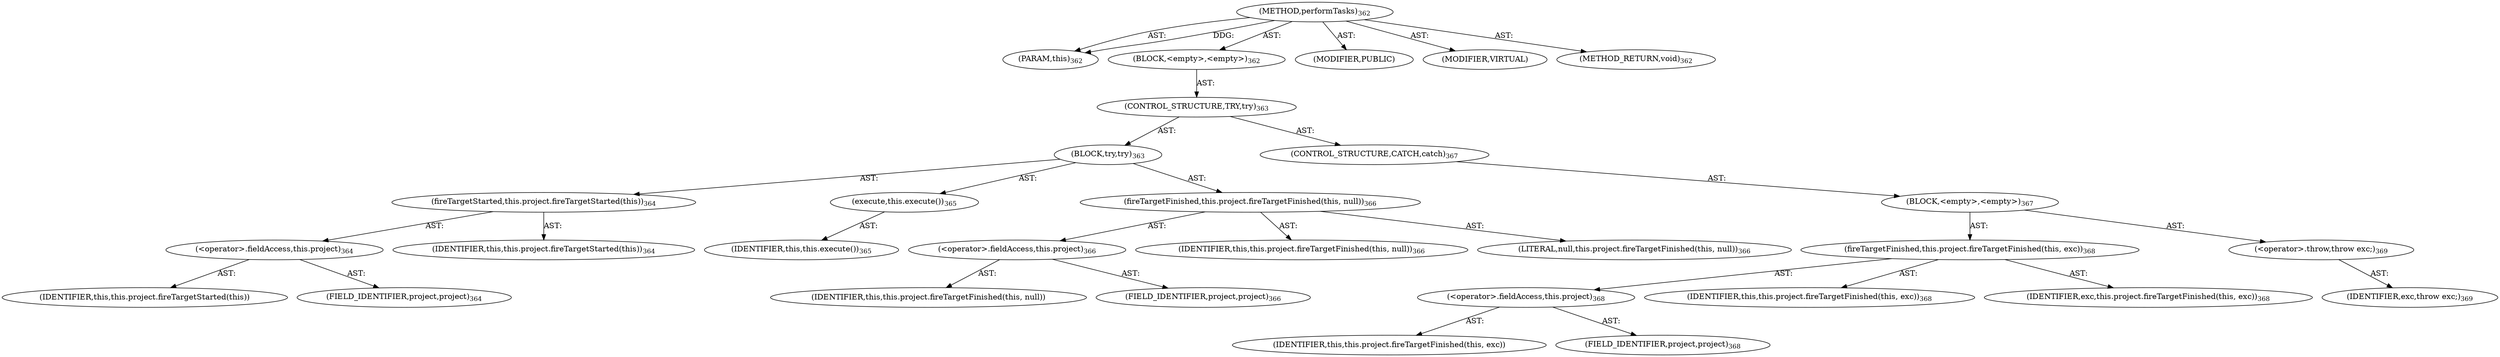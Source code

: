 digraph "performTasks" {  
"111669149714" [label = <(METHOD,performTasks)<SUB>362</SUB>> ]
"115964117000" [label = <(PARAM,this)<SUB>362</SUB>> ]
"25769803815" [label = <(BLOCK,&lt;empty&gt;,&lt;empty&gt;)<SUB>362</SUB>> ]
"47244640274" [label = <(CONTROL_STRUCTURE,TRY,try)<SUB>363</SUB>> ]
"25769803816" [label = <(BLOCK,try,try)<SUB>363</SUB>> ]
"30064771230" [label = <(fireTargetStarted,this.project.fireTargetStarted(this))<SUB>364</SUB>> ]
"30064771231" [label = <(&lt;operator&gt;.fieldAccess,this.project)<SUB>364</SUB>> ]
"68719476856" [label = <(IDENTIFIER,this,this.project.fireTargetStarted(this))> ]
"55834574884" [label = <(FIELD_IDENTIFIER,project,project)<SUB>364</SUB>> ]
"68719476757" [label = <(IDENTIFIER,this,this.project.fireTargetStarted(this))<SUB>364</SUB>> ]
"30064771232" [label = <(execute,this.execute())<SUB>365</SUB>> ]
"68719476758" [label = <(IDENTIFIER,this,this.execute())<SUB>365</SUB>> ]
"30064771233" [label = <(fireTargetFinished,this.project.fireTargetFinished(this, null))<SUB>366</SUB>> ]
"30064771234" [label = <(&lt;operator&gt;.fieldAccess,this.project)<SUB>366</SUB>> ]
"68719476857" [label = <(IDENTIFIER,this,this.project.fireTargetFinished(this, null))> ]
"55834574885" [label = <(FIELD_IDENTIFIER,project,project)<SUB>366</SUB>> ]
"68719476759" [label = <(IDENTIFIER,this,this.project.fireTargetFinished(this, null))<SUB>366</SUB>> ]
"90194313246" [label = <(LITERAL,null,this.project.fireTargetFinished(this, null))<SUB>366</SUB>> ]
"47244640275" [label = <(CONTROL_STRUCTURE,CATCH,catch)<SUB>367</SUB>> ]
"25769803817" [label = <(BLOCK,&lt;empty&gt;,&lt;empty&gt;)<SUB>367</SUB>> ]
"30064771235" [label = <(fireTargetFinished,this.project.fireTargetFinished(this, exc))<SUB>368</SUB>> ]
"30064771236" [label = <(&lt;operator&gt;.fieldAccess,this.project)<SUB>368</SUB>> ]
"68719476858" [label = <(IDENTIFIER,this,this.project.fireTargetFinished(this, exc))> ]
"55834574886" [label = <(FIELD_IDENTIFIER,project,project)<SUB>368</SUB>> ]
"68719476760" [label = <(IDENTIFIER,this,this.project.fireTargetFinished(this, exc))<SUB>368</SUB>> ]
"68719476859" [label = <(IDENTIFIER,exc,this.project.fireTargetFinished(this, exc))<SUB>368</SUB>> ]
"30064771237" [label = <(&lt;operator&gt;.throw,throw exc;)<SUB>369</SUB>> ]
"68719476860" [label = <(IDENTIFIER,exc,throw exc;)<SUB>369</SUB>> ]
"133143986219" [label = <(MODIFIER,PUBLIC)> ]
"133143986220" [label = <(MODIFIER,VIRTUAL)> ]
"128849018898" [label = <(METHOD_RETURN,void)<SUB>362</SUB>> ]
  "111669149714" -> "115964117000"  [ label = "AST: "] 
  "111669149714" -> "25769803815"  [ label = "AST: "] 
  "111669149714" -> "133143986219"  [ label = "AST: "] 
  "111669149714" -> "133143986220"  [ label = "AST: "] 
  "111669149714" -> "128849018898"  [ label = "AST: "] 
  "25769803815" -> "47244640274"  [ label = "AST: "] 
  "47244640274" -> "25769803816"  [ label = "AST: "] 
  "47244640274" -> "47244640275"  [ label = "AST: "] 
  "25769803816" -> "30064771230"  [ label = "AST: "] 
  "25769803816" -> "30064771232"  [ label = "AST: "] 
  "25769803816" -> "30064771233"  [ label = "AST: "] 
  "30064771230" -> "30064771231"  [ label = "AST: "] 
  "30064771230" -> "68719476757"  [ label = "AST: "] 
  "30064771231" -> "68719476856"  [ label = "AST: "] 
  "30064771231" -> "55834574884"  [ label = "AST: "] 
  "30064771232" -> "68719476758"  [ label = "AST: "] 
  "30064771233" -> "30064771234"  [ label = "AST: "] 
  "30064771233" -> "68719476759"  [ label = "AST: "] 
  "30064771233" -> "90194313246"  [ label = "AST: "] 
  "30064771234" -> "68719476857"  [ label = "AST: "] 
  "30064771234" -> "55834574885"  [ label = "AST: "] 
  "47244640275" -> "25769803817"  [ label = "AST: "] 
  "25769803817" -> "30064771235"  [ label = "AST: "] 
  "25769803817" -> "30064771237"  [ label = "AST: "] 
  "30064771235" -> "30064771236"  [ label = "AST: "] 
  "30064771235" -> "68719476760"  [ label = "AST: "] 
  "30064771235" -> "68719476859"  [ label = "AST: "] 
  "30064771236" -> "68719476858"  [ label = "AST: "] 
  "30064771236" -> "55834574886"  [ label = "AST: "] 
  "30064771237" -> "68719476860"  [ label = "AST: "] 
  "111669149714" -> "115964117000"  [ label = "DDG: "] 
}
